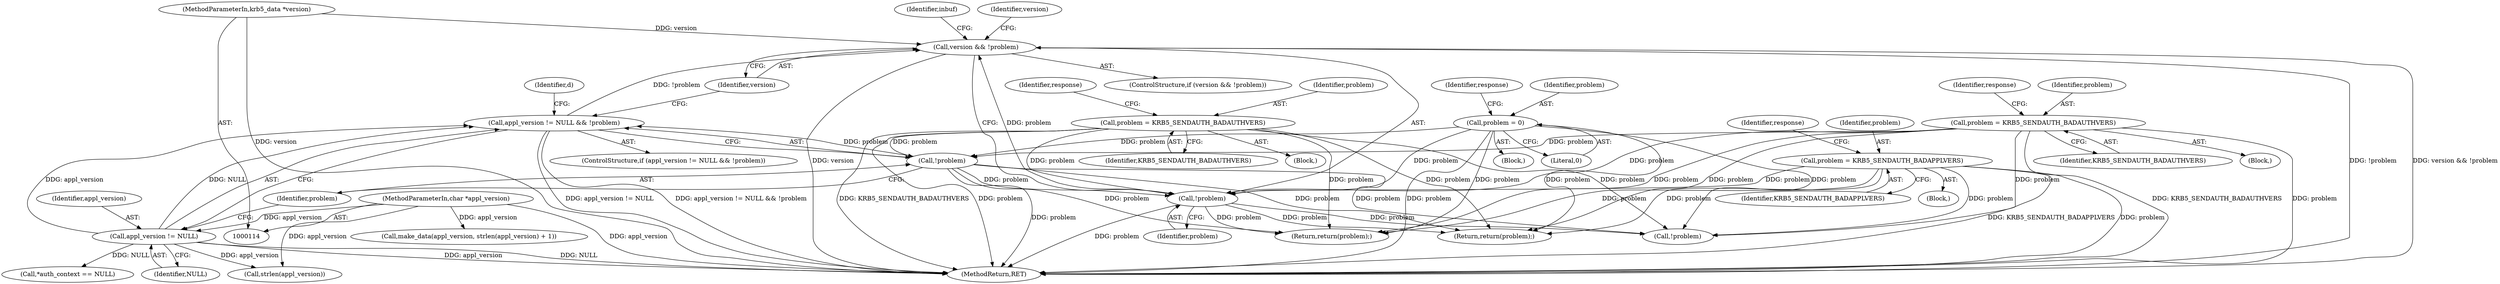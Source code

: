 digraph "0_krb5_102bb6ebf20f9174130c85c3b052ae104e5073ec_0@pointer" {
"1000251" [label="(Call,version && !problem)"];
"1000123" [label="(MethodParameterIn,krb5_data *version)"];
"1000253" [label="(Call,!problem)"];
"1000227" [label="(Call,!problem)"];
"1000206" [label="(Call,problem = KRB5_SENDAUTH_BADAUTHVERS)"];
"1000153" [label="(Call,problem = 0)"];
"1000191" [label="(Call,problem = KRB5_SENDAUTH_BADAUTHVERS)"];
"1000244" [label="(Call,problem = KRB5_SENDAUTH_BADAPPLVERS)"];
"1000223" [label="(Call,appl_version != NULL && !problem)"];
"1000224" [label="(Call,appl_version != NULL)"];
"1000118" [label="(MethodParameterIn,char *appl_version)"];
"1000226" [label="(Identifier,NULL)"];
"1000206" [label="(Call,problem = KRB5_SENDAUTH_BADAUTHVERS)"];
"1000283" [label="(Return,return(problem);)"];
"1000620" [label="(MethodReturn,RET)"];
"1000279" [label="(Return,return(problem);)"];
"1000244" [label="(Call,problem = KRB5_SENDAUTH_BADAPPLVERS)"];
"1000243" [label="(Block,)"];
"1000235" [label="(Call,strlen(appl_version))"];
"1000223" [label="(Call,appl_version != NULL && !problem)"];
"1000157" [label="(Identifier,response)"];
"1000232" [label="(Call,make_data(appl_version, strlen(appl_version) + 1))"];
"1000251" [label="(Call,version && !problem)"];
"1000225" [label="(Identifier,appl_version)"];
"1000205" [label="(Block,)"];
"1000253" [label="(Call,!problem)"];
"1000124" [label="(Block,)"];
"1000207" [label="(Identifier,problem)"];
"1000118" [label="(MethodParameterIn,char *appl_version)"];
"1000193" [label="(Identifier,KRB5_SENDAUTH_BADAUTHVERS)"];
"1000191" [label="(Call,problem = KRB5_SENDAUTH_BADAUTHVERS)"];
"1000123" [label="(MethodParameterIn,krb5_data *version)"];
"1000190" [label="(Block,)"];
"1000254" [label="(Identifier,problem)"];
"1000208" [label="(Identifier,KRB5_SENDAUTH_BADAUTHVERS)"];
"1000322" [label="(Call,!problem)"];
"1000262" [label="(Identifier,inbuf)"];
"1000257" [label="(Identifier,version)"];
"1000227" [label="(Call,!problem)"];
"1000246" [label="(Identifier,KRB5_SENDAUTH_BADAPPLVERS)"];
"1000224" [label="(Call,appl_version != NULL)"];
"1000222" [label="(ControlStructure,if (appl_version != NULL && !problem))"];
"1000231" [label="(Identifier,d)"];
"1000192" [label="(Identifier,problem)"];
"1000195" [label="(Identifier,response)"];
"1000210" [label="(Identifier,response)"];
"1000228" [label="(Identifier,problem)"];
"1000252" [label="(Identifier,version)"];
"1000245" [label="(Identifier,problem)"];
"1000296" [label="(Call,*auth_context == NULL)"];
"1000250" [label="(ControlStructure,if (version && !problem))"];
"1000155" [label="(Literal,0)"];
"1000154" [label="(Identifier,problem)"];
"1000248" [label="(Identifier,response)"];
"1000153" [label="(Call,problem = 0)"];
"1000251" -> "1000250"  [label="AST: "];
"1000251" -> "1000252"  [label="CFG: "];
"1000251" -> "1000253"  [label="CFG: "];
"1000252" -> "1000251"  [label="AST: "];
"1000253" -> "1000251"  [label="AST: "];
"1000257" -> "1000251"  [label="CFG: "];
"1000262" -> "1000251"  [label="CFG: "];
"1000251" -> "1000620"  [label="DDG: version && !problem"];
"1000251" -> "1000620"  [label="DDG: !problem"];
"1000251" -> "1000620"  [label="DDG: version"];
"1000123" -> "1000251"  [label="DDG: version"];
"1000253" -> "1000251"  [label="DDG: problem"];
"1000223" -> "1000251"  [label="DDG: !problem"];
"1000123" -> "1000114"  [label="AST: "];
"1000123" -> "1000620"  [label="DDG: version"];
"1000253" -> "1000254"  [label="CFG: "];
"1000254" -> "1000253"  [label="AST: "];
"1000253" -> "1000620"  [label="DDG: problem"];
"1000227" -> "1000253"  [label="DDG: problem"];
"1000206" -> "1000253"  [label="DDG: problem"];
"1000153" -> "1000253"  [label="DDG: problem"];
"1000244" -> "1000253"  [label="DDG: problem"];
"1000191" -> "1000253"  [label="DDG: problem"];
"1000253" -> "1000279"  [label="DDG: problem"];
"1000253" -> "1000283"  [label="DDG: problem"];
"1000253" -> "1000322"  [label="DDG: problem"];
"1000227" -> "1000223"  [label="AST: "];
"1000227" -> "1000228"  [label="CFG: "];
"1000228" -> "1000227"  [label="AST: "];
"1000223" -> "1000227"  [label="CFG: "];
"1000227" -> "1000620"  [label="DDG: problem"];
"1000227" -> "1000223"  [label="DDG: problem"];
"1000206" -> "1000227"  [label="DDG: problem"];
"1000153" -> "1000227"  [label="DDG: problem"];
"1000191" -> "1000227"  [label="DDG: problem"];
"1000227" -> "1000279"  [label="DDG: problem"];
"1000227" -> "1000283"  [label="DDG: problem"];
"1000227" -> "1000322"  [label="DDG: problem"];
"1000206" -> "1000205"  [label="AST: "];
"1000206" -> "1000208"  [label="CFG: "];
"1000207" -> "1000206"  [label="AST: "];
"1000208" -> "1000206"  [label="AST: "];
"1000210" -> "1000206"  [label="CFG: "];
"1000206" -> "1000620"  [label="DDG: KRB5_SENDAUTH_BADAUTHVERS"];
"1000206" -> "1000620"  [label="DDG: problem"];
"1000206" -> "1000279"  [label="DDG: problem"];
"1000206" -> "1000283"  [label="DDG: problem"];
"1000206" -> "1000322"  [label="DDG: problem"];
"1000153" -> "1000124"  [label="AST: "];
"1000153" -> "1000155"  [label="CFG: "];
"1000154" -> "1000153"  [label="AST: "];
"1000155" -> "1000153"  [label="AST: "];
"1000157" -> "1000153"  [label="CFG: "];
"1000153" -> "1000620"  [label="DDG: problem"];
"1000153" -> "1000279"  [label="DDG: problem"];
"1000153" -> "1000283"  [label="DDG: problem"];
"1000153" -> "1000322"  [label="DDG: problem"];
"1000191" -> "1000190"  [label="AST: "];
"1000191" -> "1000193"  [label="CFG: "];
"1000192" -> "1000191"  [label="AST: "];
"1000193" -> "1000191"  [label="AST: "];
"1000195" -> "1000191"  [label="CFG: "];
"1000191" -> "1000620"  [label="DDG: KRB5_SENDAUTH_BADAUTHVERS"];
"1000191" -> "1000620"  [label="DDG: problem"];
"1000191" -> "1000279"  [label="DDG: problem"];
"1000191" -> "1000283"  [label="DDG: problem"];
"1000191" -> "1000322"  [label="DDG: problem"];
"1000244" -> "1000243"  [label="AST: "];
"1000244" -> "1000246"  [label="CFG: "];
"1000245" -> "1000244"  [label="AST: "];
"1000246" -> "1000244"  [label="AST: "];
"1000248" -> "1000244"  [label="CFG: "];
"1000244" -> "1000620"  [label="DDG: problem"];
"1000244" -> "1000620"  [label="DDG: KRB5_SENDAUTH_BADAPPLVERS"];
"1000244" -> "1000279"  [label="DDG: problem"];
"1000244" -> "1000283"  [label="DDG: problem"];
"1000244" -> "1000322"  [label="DDG: problem"];
"1000223" -> "1000222"  [label="AST: "];
"1000223" -> "1000224"  [label="CFG: "];
"1000224" -> "1000223"  [label="AST: "];
"1000231" -> "1000223"  [label="CFG: "];
"1000252" -> "1000223"  [label="CFG: "];
"1000223" -> "1000620"  [label="DDG: appl_version != NULL && !problem"];
"1000223" -> "1000620"  [label="DDG: appl_version != NULL"];
"1000224" -> "1000223"  [label="DDG: appl_version"];
"1000224" -> "1000223"  [label="DDG: NULL"];
"1000224" -> "1000226"  [label="CFG: "];
"1000225" -> "1000224"  [label="AST: "];
"1000226" -> "1000224"  [label="AST: "];
"1000228" -> "1000224"  [label="CFG: "];
"1000224" -> "1000620"  [label="DDG: appl_version"];
"1000224" -> "1000620"  [label="DDG: NULL"];
"1000118" -> "1000224"  [label="DDG: appl_version"];
"1000224" -> "1000235"  [label="DDG: appl_version"];
"1000224" -> "1000296"  [label="DDG: NULL"];
"1000118" -> "1000114"  [label="AST: "];
"1000118" -> "1000620"  [label="DDG: appl_version"];
"1000118" -> "1000232"  [label="DDG: appl_version"];
"1000118" -> "1000235"  [label="DDG: appl_version"];
}
